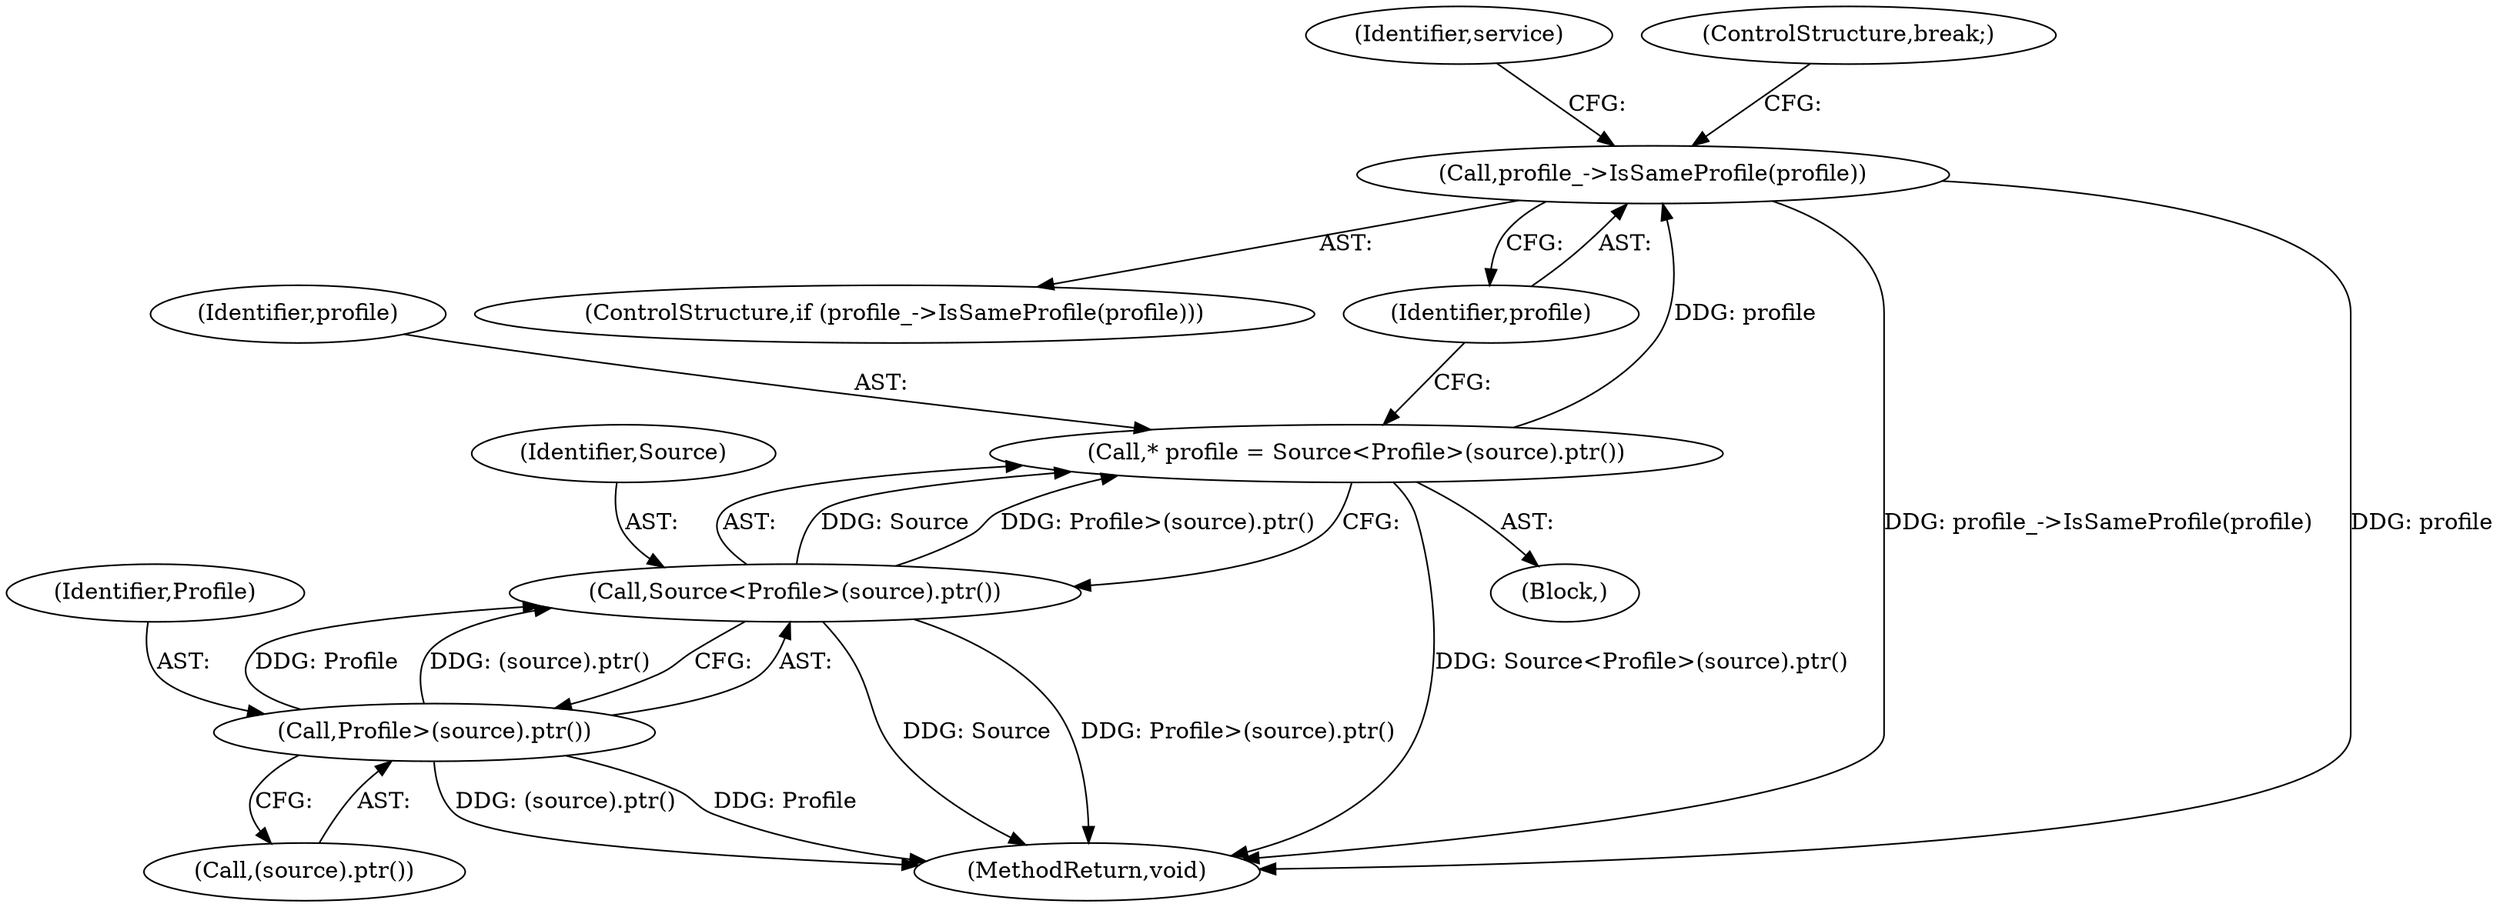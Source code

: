 digraph "0_Chrome_08f0d612f2a4039aaf6733d4e8d0a67614941378_1@pointer" {
"1000151" [label="(Call,profile_->IsSameProfile(profile))"];
"1000143" [label="(Call,* profile = Source<Profile>(source).ptr())"];
"1000145" [label="(Call,Source<Profile>(source).ptr())"];
"1000147" [label="(Call,Profile>(source).ptr())"];
"1000147" [label="(Call,Profile>(source).ptr())"];
"1000156" [label="(Identifier,service)"];
"1000150" [label="(ControlStructure,if (profile_->IsSameProfile(profile)))"];
"1000152" [label="(Identifier,profile)"];
"1000144" [label="(Identifier,profile)"];
"1000148" [label="(Identifier,Profile)"];
"1000143" [label="(Call,* profile = Source<Profile>(source).ptr())"];
"1000149" [label="(Call,(source).ptr())"];
"1000141" [label="(Block,)"];
"1000145" [label="(Call,Source<Profile>(source).ptr())"];
"1000410" [label="(MethodReturn,void)"];
"1000170" [label="(ControlStructure,break;)"];
"1000146" [label="(Identifier,Source)"];
"1000151" [label="(Call,profile_->IsSameProfile(profile))"];
"1000151" -> "1000150"  [label="AST: "];
"1000151" -> "1000152"  [label="CFG: "];
"1000152" -> "1000151"  [label="AST: "];
"1000156" -> "1000151"  [label="CFG: "];
"1000170" -> "1000151"  [label="CFG: "];
"1000151" -> "1000410"  [label="DDG: profile_->IsSameProfile(profile)"];
"1000151" -> "1000410"  [label="DDG: profile"];
"1000143" -> "1000151"  [label="DDG: profile"];
"1000143" -> "1000141"  [label="AST: "];
"1000143" -> "1000145"  [label="CFG: "];
"1000144" -> "1000143"  [label="AST: "];
"1000145" -> "1000143"  [label="AST: "];
"1000152" -> "1000143"  [label="CFG: "];
"1000143" -> "1000410"  [label="DDG: Source<Profile>(source).ptr()"];
"1000145" -> "1000143"  [label="DDG: Source"];
"1000145" -> "1000143"  [label="DDG: Profile>(source).ptr()"];
"1000145" -> "1000147"  [label="CFG: "];
"1000146" -> "1000145"  [label="AST: "];
"1000147" -> "1000145"  [label="AST: "];
"1000145" -> "1000410"  [label="DDG: Source"];
"1000145" -> "1000410"  [label="DDG: Profile>(source).ptr()"];
"1000147" -> "1000145"  [label="DDG: Profile"];
"1000147" -> "1000145"  [label="DDG: (source).ptr()"];
"1000147" -> "1000149"  [label="CFG: "];
"1000148" -> "1000147"  [label="AST: "];
"1000149" -> "1000147"  [label="AST: "];
"1000147" -> "1000410"  [label="DDG: (source).ptr()"];
"1000147" -> "1000410"  [label="DDG: Profile"];
}
